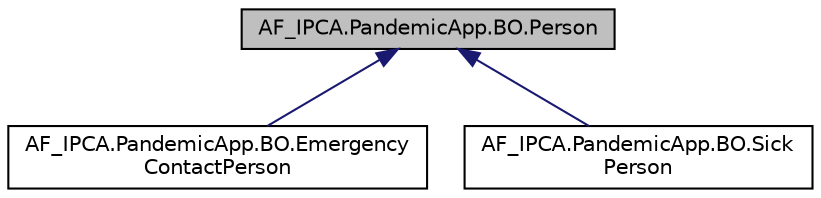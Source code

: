 digraph "AF_IPCA.PandemicApp.BO.Person"
{
 // LATEX_PDF_SIZE
  edge [fontname="Helvetica",fontsize="10",labelfontname="Helvetica",labelfontsize="10"];
  node [fontname="Helvetica",fontsize="10",shape=record];
  Node1 [label="AF_IPCA.PandemicApp.BO.Person",height=0.2,width=0.4,color="black", fillcolor="grey75", style="filled", fontcolor="black",tooltip="This is Person's class. This will define a person."];
  Node1 -> Node2 [dir="back",color="midnightblue",fontsize="10",style="solid",fontname="Helvetica"];
  Node2 [label="AF_IPCA.PandemicApp.BO.Emergency\lContactPerson",height=0.2,width=0.4,color="black", fillcolor="white", style="filled",URL="$d6/dee/class_a_f___i_p_c_a_1_1_pandemic_app_1_1_b_o_1_1_emergency_contact_person.html",tooltip="This class is the structure of an emergency contact person. It inherits from class Person"];
  Node1 -> Node3 [dir="back",color="midnightblue",fontsize="10",style="solid",fontname="Helvetica"];
  Node3 [label="AF_IPCA.PandemicApp.BO.Sick\lPerson",height=0.2,width=0.4,color="black", fillcolor="white", style="filled",URL="$d4/de0/class_a_f___i_p_c_a_1_1_pandemic_app_1_1_b_o_1_1_sick_person.html",tooltip="sickperson class. This class handles all information related to a person wich is infected."];
}
